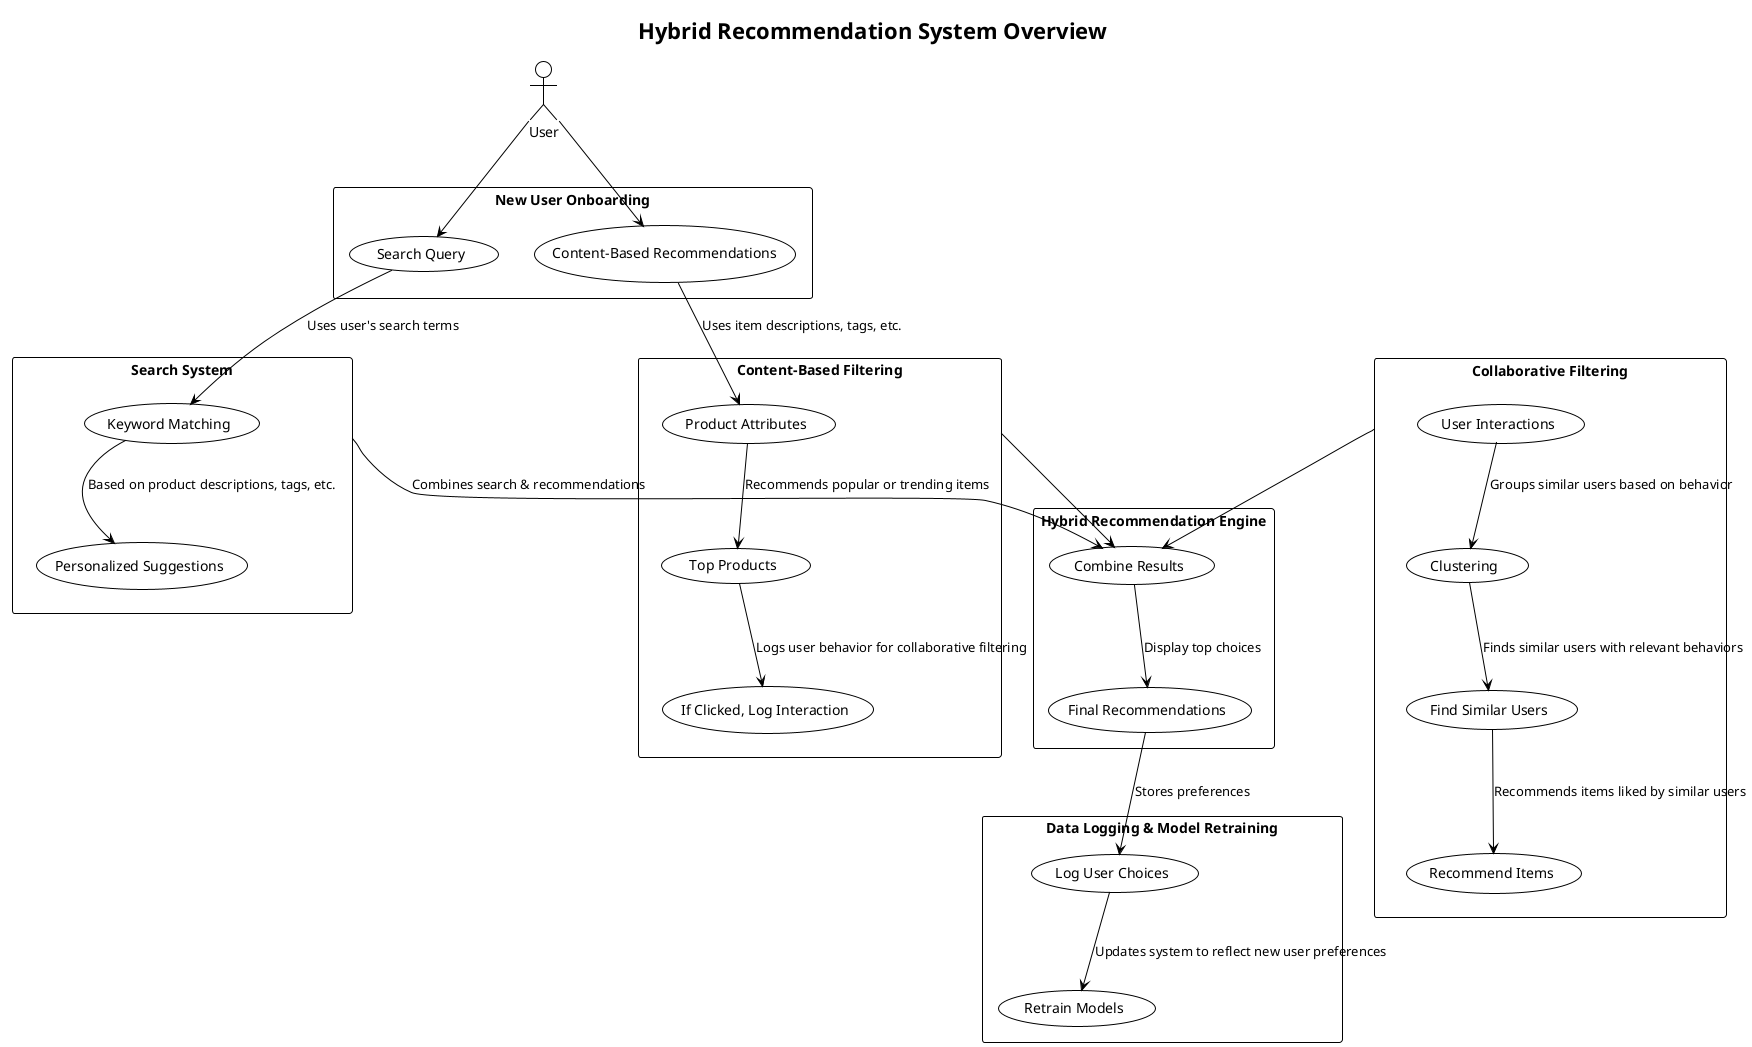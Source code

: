 @startuml Hybrid_Recommendation_System_Workflow
!theme plain
title Hybrid Recommendation System Overview

actor User

rectangle "New User Onboarding" {
    User --> (Search Query)
    User --> (Content-Based Recommendations)
}

rectangle "Search System" {
    (Search Query) --> (Keyword Matching) : Uses user's search terms
    (Keyword Matching) --> (Personalized Suggestions) : Based on product descriptions, tags, etc.
}

rectangle "Content-Based Filtering" {
    (Content-Based Recommendations) --> (Product Attributes) : Uses item descriptions, tags, etc.
    (Product Attributes) --> (Top Products) : Recommends popular or trending items
    (Top Products) --> (If Clicked, Log Interaction) : Logs user behavior for collaborative filtering
}

rectangle "Collaborative Filtering" {
    (User Interactions) --> (Clustering) : Groups similar users based on behavior
    (Clustering) --> (Find Similar Users) : Finds similar users with relevant behaviors
    (Find Similar Users) --> (Recommend Items) : Recommends items liked by similar users
}

rectangle "Hybrid Recommendation Engine" {
    (Search System) --> (Combine Results) : Combines search & recommendations
    (Content-Based Filtering) --> (Combine Results)
    (Collaborative Filtering) --> (Combine Results)
    (Combine Results) --> (Final Recommendations) : Display top choices
}

rectangle "Data Logging & Model Retraining" {
    (Final Recommendations) --> (Log User Choices) : Stores preferences
    (Log User Choices) --> (Retrain Models) : Updates system to reflect new user preferences
}

@enduml

